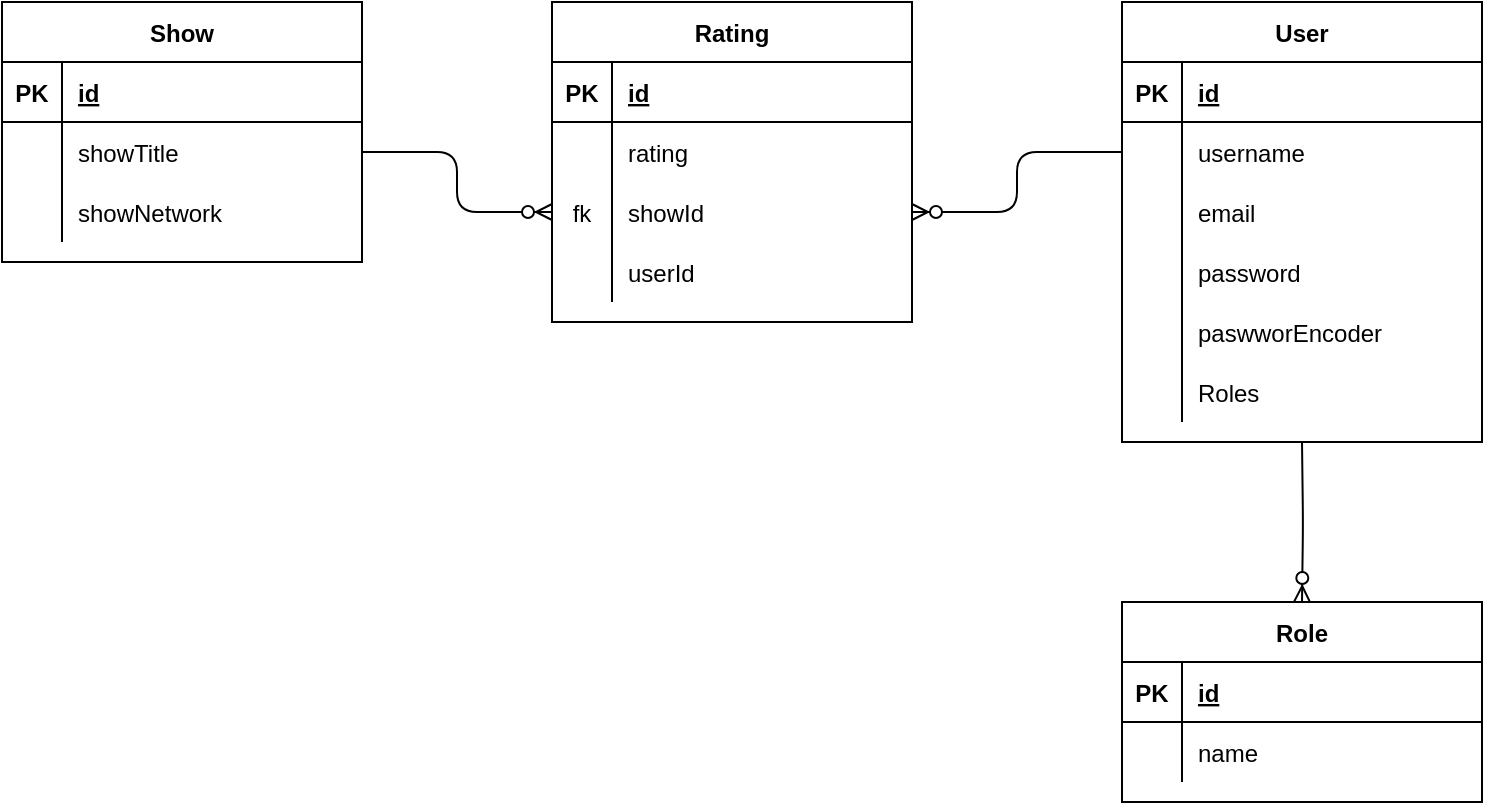 <mxfile version="15.3.7" type="device"><diagram id="5mVgPpL5C4w0ShiLf2jr" name="Page-1"><mxGraphModel dx="842" dy="787" grid="1" gridSize="10" guides="1" tooltips="1" connect="1" arrows="1" fold="1" page="1" pageScale="1" pageWidth="850" pageHeight="1100" math="0" shadow="0"><root><mxCell id="0"/><mxCell id="1" parent="0"/><mxCell id="GMjNGbDbTMDEvTsH4ALs-1" value="User" style="shape=table;startSize=30;container=1;collapsible=1;childLayout=tableLayout;fixedRows=1;rowLines=0;fontStyle=1;align=center;resizeLast=1;" vertex="1" parent="1"><mxGeometry x="620" y="160" width="180" height="220" as="geometry"/></mxCell><mxCell id="GMjNGbDbTMDEvTsH4ALs-2" value="" style="shape=partialRectangle;collapsible=0;dropTarget=0;pointerEvents=0;fillColor=none;top=0;left=0;bottom=1;right=0;points=[[0,0.5],[1,0.5]];portConstraint=eastwest;" vertex="1" parent="GMjNGbDbTMDEvTsH4ALs-1"><mxGeometry y="30" width="180" height="30" as="geometry"/></mxCell><mxCell id="GMjNGbDbTMDEvTsH4ALs-3" value="PK" style="shape=partialRectangle;connectable=0;fillColor=none;top=0;left=0;bottom=0;right=0;fontStyle=1;overflow=hidden;" vertex="1" parent="GMjNGbDbTMDEvTsH4ALs-2"><mxGeometry width="30" height="30" as="geometry"><mxRectangle width="30" height="30" as="alternateBounds"/></mxGeometry></mxCell><mxCell id="GMjNGbDbTMDEvTsH4ALs-4" value="id" style="shape=partialRectangle;connectable=0;fillColor=none;top=0;left=0;bottom=0;right=0;align=left;spacingLeft=6;fontStyle=5;overflow=hidden;" vertex="1" parent="GMjNGbDbTMDEvTsH4ALs-2"><mxGeometry x="30" width="150" height="30" as="geometry"><mxRectangle width="150" height="30" as="alternateBounds"/></mxGeometry></mxCell><mxCell id="GMjNGbDbTMDEvTsH4ALs-5" value="" style="shape=partialRectangle;collapsible=0;dropTarget=0;pointerEvents=0;fillColor=none;top=0;left=0;bottom=0;right=0;points=[[0,0.5],[1,0.5]];portConstraint=eastwest;" vertex="1" parent="GMjNGbDbTMDEvTsH4ALs-1"><mxGeometry y="60" width="180" height="30" as="geometry"/></mxCell><mxCell id="GMjNGbDbTMDEvTsH4ALs-6" value="" style="shape=partialRectangle;connectable=0;fillColor=none;top=0;left=0;bottom=0;right=0;editable=1;overflow=hidden;" vertex="1" parent="GMjNGbDbTMDEvTsH4ALs-5"><mxGeometry width="30" height="30" as="geometry"><mxRectangle width="30" height="30" as="alternateBounds"/></mxGeometry></mxCell><mxCell id="GMjNGbDbTMDEvTsH4ALs-7" value="username" style="shape=partialRectangle;connectable=0;fillColor=none;top=0;left=0;bottom=0;right=0;align=left;spacingLeft=6;overflow=hidden;" vertex="1" parent="GMjNGbDbTMDEvTsH4ALs-5"><mxGeometry x="30" width="150" height="30" as="geometry"><mxRectangle width="150" height="30" as="alternateBounds"/></mxGeometry></mxCell><mxCell id="GMjNGbDbTMDEvTsH4ALs-8" value="" style="shape=partialRectangle;collapsible=0;dropTarget=0;pointerEvents=0;fillColor=none;top=0;left=0;bottom=0;right=0;points=[[0,0.5],[1,0.5]];portConstraint=eastwest;" vertex="1" parent="GMjNGbDbTMDEvTsH4ALs-1"><mxGeometry y="90" width="180" height="30" as="geometry"/></mxCell><mxCell id="GMjNGbDbTMDEvTsH4ALs-9" value="" style="shape=partialRectangle;connectable=0;fillColor=none;top=0;left=0;bottom=0;right=0;editable=1;overflow=hidden;" vertex="1" parent="GMjNGbDbTMDEvTsH4ALs-8"><mxGeometry width="30" height="30" as="geometry"><mxRectangle width="30" height="30" as="alternateBounds"/></mxGeometry></mxCell><mxCell id="GMjNGbDbTMDEvTsH4ALs-10" value="email" style="shape=partialRectangle;connectable=0;fillColor=none;top=0;left=0;bottom=0;right=0;align=left;spacingLeft=6;overflow=hidden;" vertex="1" parent="GMjNGbDbTMDEvTsH4ALs-8"><mxGeometry x="30" width="150" height="30" as="geometry"><mxRectangle width="150" height="30" as="alternateBounds"/></mxGeometry></mxCell><mxCell id="GMjNGbDbTMDEvTsH4ALs-11" value="" style="shape=partialRectangle;collapsible=0;dropTarget=0;pointerEvents=0;fillColor=none;top=0;left=0;bottom=0;right=0;points=[[0,0.5],[1,0.5]];portConstraint=eastwest;" vertex="1" parent="GMjNGbDbTMDEvTsH4ALs-1"><mxGeometry y="120" width="180" height="30" as="geometry"/></mxCell><mxCell id="GMjNGbDbTMDEvTsH4ALs-12" value="" style="shape=partialRectangle;connectable=0;fillColor=none;top=0;left=0;bottom=0;right=0;editable=1;overflow=hidden;" vertex="1" parent="GMjNGbDbTMDEvTsH4ALs-11"><mxGeometry width="30" height="30" as="geometry"><mxRectangle width="30" height="30" as="alternateBounds"/></mxGeometry></mxCell><mxCell id="GMjNGbDbTMDEvTsH4ALs-13" value="password" style="shape=partialRectangle;connectable=0;fillColor=none;top=0;left=0;bottom=0;right=0;align=left;spacingLeft=6;overflow=hidden;" vertex="1" parent="GMjNGbDbTMDEvTsH4ALs-11"><mxGeometry x="30" width="150" height="30" as="geometry"><mxRectangle width="150" height="30" as="alternateBounds"/></mxGeometry></mxCell><mxCell id="GMjNGbDbTMDEvTsH4ALs-14" style="shape=partialRectangle;collapsible=0;dropTarget=0;pointerEvents=0;fillColor=none;top=0;left=0;bottom=0;right=0;points=[[0,0.5],[1,0.5]];portConstraint=eastwest;" vertex="1" parent="GMjNGbDbTMDEvTsH4ALs-1"><mxGeometry y="150" width="180" height="30" as="geometry"/></mxCell><mxCell id="GMjNGbDbTMDEvTsH4ALs-15" style="shape=partialRectangle;connectable=0;fillColor=none;top=0;left=0;bottom=0;right=0;editable=1;overflow=hidden;" vertex="1" parent="GMjNGbDbTMDEvTsH4ALs-14"><mxGeometry width="30" height="30" as="geometry"><mxRectangle width="30" height="30" as="alternateBounds"/></mxGeometry></mxCell><mxCell id="GMjNGbDbTMDEvTsH4ALs-16" value="paswworEncoder" style="shape=partialRectangle;connectable=0;fillColor=none;top=0;left=0;bottom=0;right=0;align=left;spacingLeft=6;overflow=hidden;" vertex="1" parent="GMjNGbDbTMDEvTsH4ALs-14"><mxGeometry x="30" width="150" height="30" as="geometry"><mxRectangle width="150" height="30" as="alternateBounds"/></mxGeometry></mxCell><mxCell id="GMjNGbDbTMDEvTsH4ALs-59" style="shape=partialRectangle;collapsible=0;dropTarget=0;pointerEvents=0;fillColor=none;top=0;left=0;bottom=0;right=0;points=[[0,0.5],[1,0.5]];portConstraint=eastwest;" vertex="1" parent="GMjNGbDbTMDEvTsH4ALs-1"><mxGeometry y="180" width="180" height="30" as="geometry"/></mxCell><mxCell id="GMjNGbDbTMDEvTsH4ALs-60" style="shape=partialRectangle;connectable=0;fillColor=none;top=0;left=0;bottom=0;right=0;editable=1;overflow=hidden;" vertex="1" parent="GMjNGbDbTMDEvTsH4ALs-59"><mxGeometry width="30" height="30" as="geometry"><mxRectangle width="30" height="30" as="alternateBounds"/></mxGeometry></mxCell><mxCell id="GMjNGbDbTMDEvTsH4ALs-61" value="Roles" style="shape=partialRectangle;connectable=0;fillColor=none;top=0;left=0;bottom=0;right=0;align=left;spacingLeft=6;overflow=hidden;" vertex="1" parent="GMjNGbDbTMDEvTsH4ALs-59"><mxGeometry x="30" width="150" height="30" as="geometry"><mxRectangle width="150" height="30" as="alternateBounds"/></mxGeometry></mxCell><mxCell id="GMjNGbDbTMDEvTsH4ALs-17" value="Show" style="shape=table;startSize=30;container=1;collapsible=1;childLayout=tableLayout;fixedRows=1;rowLines=0;fontStyle=1;align=center;resizeLast=1;" vertex="1" parent="1"><mxGeometry x="60" y="160" width="180" height="130" as="geometry"/></mxCell><mxCell id="GMjNGbDbTMDEvTsH4ALs-18" value="" style="shape=partialRectangle;collapsible=0;dropTarget=0;pointerEvents=0;fillColor=none;top=0;left=0;bottom=1;right=0;points=[[0,0.5],[1,0.5]];portConstraint=eastwest;" vertex="1" parent="GMjNGbDbTMDEvTsH4ALs-17"><mxGeometry y="30" width="180" height="30" as="geometry"/></mxCell><mxCell id="GMjNGbDbTMDEvTsH4ALs-19" value="PK" style="shape=partialRectangle;connectable=0;fillColor=none;top=0;left=0;bottom=0;right=0;fontStyle=1;overflow=hidden;" vertex="1" parent="GMjNGbDbTMDEvTsH4ALs-18"><mxGeometry width="30" height="30" as="geometry"><mxRectangle width="30" height="30" as="alternateBounds"/></mxGeometry></mxCell><mxCell id="GMjNGbDbTMDEvTsH4ALs-20" value="id" style="shape=partialRectangle;connectable=0;fillColor=none;top=0;left=0;bottom=0;right=0;align=left;spacingLeft=6;fontStyle=5;overflow=hidden;" vertex="1" parent="GMjNGbDbTMDEvTsH4ALs-18"><mxGeometry x="30" width="150" height="30" as="geometry"><mxRectangle width="150" height="30" as="alternateBounds"/></mxGeometry></mxCell><mxCell id="GMjNGbDbTMDEvTsH4ALs-21" value="" style="shape=partialRectangle;collapsible=0;dropTarget=0;pointerEvents=0;fillColor=none;top=0;left=0;bottom=0;right=0;points=[[0,0.5],[1,0.5]];portConstraint=eastwest;" vertex="1" parent="GMjNGbDbTMDEvTsH4ALs-17"><mxGeometry y="60" width="180" height="30" as="geometry"/></mxCell><mxCell id="GMjNGbDbTMDEvTsH4ALs-22" value="" style="shape=partialRectangle;connectable=0;fillColor=none;top=0;left=0;bottom=0;right=0;editable=1;overflow=hidden;" vertex="1" parent="GMjNGbDbTMDEvTsH4ALs-21"><mxGeometry width="30" height="30" as="geometry"><mxRectangle width="30" height="30" as="alternateBounds"/></mxGeometry></mxCell><mxCell id="GMjNGbDbTMDEvTsH4ALs-23" value="showTitle" style="shape=partialRectangle;connectable=0;fillColor=none;top=0;left=0;bottom=0;right=0;align=left;spacingLeft=6;overflow=hidden;" vertex="1" parent="GMjNGbDbTMDEvTsH4ALs-21"><mxGeometry x="30" width="150" height="30" as="geometry"><mxRectangle width="150" height="30" as="alternateBounds"/></mxGeometry></mxCell><mxCell id="GMjNGbDbTMDEvTsH4ALs-24" value="" style="shape=partialRectangle;collapsible=0;dropTarget=0;pointerEvents=0;fillColor=none;top=0;left=0;bottom=0;right=0;points=[[0,0.5],[1,0.5]];portConstraint=eastwest;" vertex="1" parent="GMjNGbDbTMDEvTsH4ALs-17"><mxGeometry y="90" width="180" height="30" as="geometry"/></mxCell><mxCell id="GMjNGbDbTMDEvTsH4ALs-25" value="" style="shape=partialRectangle;connectable=0;fillColor=none;top=0;left=0;bottom=0;right=0;editable=1;overflow=hidden;" vertex="1" parent="GMjNGbDbTMDEvTsH4ALs-24"><mxGeometry width="30" height="30" as="geometry"><mxRectangle width="30" height="30" as="alternateBounds"/></mxGeometry></mxCell><mxCell id="GMjNGbDbTMDEvTsH4ALs-26" value="showNetwork" style="shape=partialRectangle;connectable=0;fillColor=none;top=0;left=0;bottom=0;right=0;align=left;spacingLeft=6;overflow=hidden;" vertex="1" parent="GMjNGbDbTMDEvTsH4ALs-24"><mxGeometry x="30" width="150" height="30" as="geometry"><mxRectangle width="150" height="30" as="alternateBounds"/></mxGeometry></mxCell><mxCell id="GMjNGbDbTMDEvTsH4ALs-33" value="Rating" style="shape=table;startSize=30;container=1;collapsible=1;childLayout=tableLayout;fixedRows=1;rowLines=0;fontStyle=1;align=center;resizeLast=1;" vertex="1" parent="1"><mxGeometry x="335" y="160" width="180" height="160" as="geometry"/></mxCell><mxCell id="GMjNGbDbTMDEvTsH4ALs-34" value="" style="shape=partialRectangle;collapsible=0;dropTarget=0;pointerEvents=0;fillColor=none;top=0;left=0;bottom=1;right=0;points=[[0,0.5],[1,0.5]];portConstraint=eastwest;" vertex="1" parent="GMjNGbDbTMDEvTsH4ALs-33"><mxGeometry y="30" width="180" height="30" as="geometry"/></mxCell><mxCell id="GMjNGbDbTMDEvTsH4ALs-35" value="PK" style="shape=partialRectangle;connectable=0;fillColor=none;top=0;left=0;bottom=0;right=0;fontStyle=1;overflow=hidden;" vertex="1" parent="GMjNGbDbTMDEvTsH4ALs-34"><mxGeometry width="30" height="30" as="geometry"><mxRectangle width="30" height="30" as="alternateBounds"/></mxGeometry></mxCell><mxCell id="GMjNGbDbTMDEvTsH4ALs-36" value="id" style="shape=partialRectangle;connectable=0;fillColor=none;top=0;left=0;bottom=0;right=0;align=left;spacingLeft=6;fontStyle=5;overflow=hidden;" vertex="1" parent="GMjNGbDbTMDEvTsH4ALs-34"><mxGeometry x="30" width="150" height="30" as="geometry"><mxRectangle width="150" height="30" as="alternateBounds"/></mxGeometry></mxCell><mxCell id="GMjNGbDbTMDEvTsH4ALs-37" value="" style="shape=partialRectangle;collapsible=0;dropTarget=0;pointerEvents=0;fillColor=none;top=0;left=0;bottom=0;right=0;points=[[0,0.5],[1,0.5]];portConstraint=eastwest;" vertex="1" parent="GMjNGbDbTMDEvTsH4ALs-33"><mxGeometry y="60" width="180" height="30" as="geometry"/></mxCell><mxCell id="GMjNGbDbTMDEvTsH4ALs-38" value="" style="shape=partialRectangle;connectable=0;fillColor=none;top=0;left=0;bottom=0;right=0;editable=1;overflow=hidden;" vertex="1" parent="GMjNGbDbTMDEvTsH4ALs-37"><mxGeometry width="30" height="30" as="geometry"><mxRectangle width="30" height="30" as="alternateBounds"/></mxGeometry></mxCell><mxCell id="GMjNGbDbTMDEvTsH4ALs-39" value="rating" style="shape=partialRectangle;connectable=0;fillColor=none;top=0;left=0;bottom=0;right=0;align=left;spacingLeft=6;overflow=hidden;" vertex="1" parent="GMjNGbDbTMDEvTsH4ALs-37"><mxGeometry x="30" width="150" height="30" as="geometry"><mxRectangle width="150" height="30" as="alternateBounds"/></mxGeometry></mxCell><mxCell id="GMjNGbDbTMDEvTsH4ALs-62" style="shape=partialRectangle;collapsible=0;dropTarget=0;pointerEvents=0;fillColor=none;top=0;left=0;bottom=0;right=0;points=[[0,0.5],[1,0.5]];portConstraint=eastwest;" vertex="1" parent="GMjNGbDbTMDEvTsH4ALs-33"><mxGeometry y="90" width="180" height="30" as="geometry"/></mxCell><mxCell id="GMjNGbDbTMDEvTsH4ALs-63" value="fk" style="shape=partialRectangle;connectable=0;fillColor=none;top=0;left=0;bottom=0;right=0;editable=1;overflow=hidden;" vertex="1" parent="GMjNGbDbTMDEvTsH4ALs-62"><mxGeometry width="30" height="30" as="geometry"><mxRectangle width="30" height="30" as="alternateBounds"/></mxGeometry></mxCell><mxCell id="GMjNGbDbTMDEvTsH4ALs-64" value="showId" style="shape=partialRectangle;connectable=0;fillColor=none;top=0;left=0;bottom=0;right=0;align=left;spacingLeft=6;overflow=hidden;" vertex="1" parent="GMjNGbDbTMDEvTsH4ALs-62"><mxGeometry x="30" width="150" height="30" as="geometry"><mxRectangle width="150" height="30" as="alternateBounds"/></mxGeometry></mxCell><mxCell id="GMjNGbDbTMDEvTsH4ALs-67" style="shape=partialRectangle;collapsible=0;dropTarget=0;pointerEvents=0;fillColor=none;top=0;left=0;bottom=0;right=0;points=[[0,0.5],[1,0.5]];portConstraint=eastwest;" vertex="1" parent="GMjNGbDbTMDEvTsH4ALs-33"><mxGeometry y="120" width="180" height="30" as="geometry"/></mxCell><mxCell id="GMjNGbDbTMDEvTsH4ALs-68" style="shape=partialRectangle;connectable=0;fillColor=none;top=0;left=0;bottom=0;right=0;editable=1;overflow=hidden;" vertex="1" parent="GMjNGbDbTMDEvTsH4ALs-67"><mxGeometry width="30" height="30" as="geometry"><mxRectangle width="30" height="30" as="alternateBounds"/></mxGeometry></mxCell><mxCell id="GMjNGbDbTMDEvTsH4ALs-69" value="userId" style="shape=partialRectangle;connectable=0;fillColor=none;top=0;left=0;bottom=0;right=0;align=left;spacingLeft=6;overflow=hidden;" vertex="1" parent="GMjNGbDbTMDEvTsH4ALs-67"><mxGeometry x="30" width="150" height="30" as="geometry"><mxRectangle width="150" height="30" as="alternateBounds"/></mxGeometry></mxCell><mxCell id="GMjNGbDbTMDEvTsH4ALs-43" value="Role" style="shape=table;startSize=30;container=1;collapsible=1;childLayout=tableLayout;fixedRows=1;rowLines=0;fontStyle=1;align=center;resizeLast=1;" vertex="1" parent="1"><mxGeometry x="620" y="460" width="180" height="100" as="geometry"/></mxCell><mxCell id="GMjNGbDbTMDEvTsH4ALs-44" value="" style="shape=partialRectangle;collapsible=0;dropTarget=0;pointerEvents=0;fillColor=none;top=0;left=0;bottom=1;right=0;points=[[0,0.5],[1,0.5]];portConstraint=eastwest;" vertex="1" parent="GMjNGbDbTMDEvTsH4ALs-43"><mxGeometry y="30" width="180" height="30" as="geometry"/></mxCell><mxCell id="GMjNGbDbTMDEvTsH4ALs-45" value="PK" style="shape=partialRectangle;connectable=0;fillColor=none;top=0;left=0;bottom=0;right=0;fontStyle=1;overflow=hidden;" vertex="1" parent="GMjNGbDbTMDEvTsH4ALs-44"><mxGeometry width="30" height="30" as="geometry"><mxRectangle width="30" height="30" as="alternateBounds"/></mxGeometry></mxCell><mxCell id="GMjNGbDbTMDEvTsH4ALs-46" value="id" style="shape=partialRectangle;connectable=0;fillColor=none;top=0;left=0;bottom=0;right=0;align=left;spacingLeft=6;fontStyle=5;overflow=hidden;" vertex="1" parent="GMjNGbDbTMDEvTsH4ALs-44"><mxGeometry x="30" width="150" height="30" as="geometry"><mxRectangle width="150" height="30" as="alternateBounds"/></mxGeometry></mxCell><mxCell id="GMjNGbDbTMDEvTsH4ALs-47" value="" style="shape=partialRectangle;collapsible=0;dropTarget=0;pointerEvents=0;fillColor=none;top=0;left=0;bottom=0;right=0;points=[[0,0.5],[1,0.5]];portConstraint=eastwest;" vertex="1" parent="GMjNGbDbTMDEvTsH4ALs-43"><mxGeometry y="60" width="180" height="30" as="geometry"/></mxCell><mxCell id="GMjNGbDbTMDEvTsH4ALs-48" value="" style="shape=partialRectangle;connectable=0;fillColor=none;top=0;left=0;bottom=0;right=0;editable=1;overflow=hidden;" vertex="1" parent="GMjNGbDbTMDEvTsH4ALs-47"><mxGeometry width="30" height="30" as="geometry"><mxRectangle width="30" height="30" as="alternateBounds"/></mxGeometry></mxCell><mxCell id="GMjNGbDbTMDEvTsH4ALs-49" value="name" style="shape=partialRectangle;connectable=0;fillColor=none;top=0;left=0;bottom=0;right=0;align=left;spacingLeft=6;overflow=hidden;" vertex="1" parent="GMjNGbDbTMDEvTsH4ALs-47"><mxGeometry x="30" width="150" height="30" as="geometry"><mxRectangle width="150" height="30" as="alternateBounds"/></mxGeometry></mxCell><mxCell id="GMjNGbDbTMDEvTsH4ALs-58" value="" style="edgeStyle=orthogonalEdgeStyle;fontSize=12;html=1;endArrow=ERzeroToMany;endFill=1;entryX=0.5;entryY=0;entryDx=0;entryDy=0;" edge="1" parent="1" target="GMjNGbDbTMDEvTsH4ALs-43"><mxGeometry width="100" height="100" relative="1" as="geometry"><mxPoint x="710" y="380" as="sourcePoint"/><mxPoint x="800" y="250" as="targetPoint"/></mxGeometry></mxCell><mxCell id="GMjNGbDbTMDEvTsH4ALs-66" value="" style="edgeStyle=orthogonalEdgeStyle;fontSize=12;html=1;endArrow=ERzeroToMany;endFill=1;exitX=0;exitY=0.5;exitDx=0;exitDy=0;entryX=1;entryY=0.5;entryDx=0;entryDy=0;" edge="1" parent="1" source="GMjNGbDbTMDEvTsH4ALs-5" target="GMjNGbDbTMDEvTsH4ALs-62"><mxGeometry width="100" height="100" relative="1" as="geometry"><mxPoint x="610" y="420" as="sourcePoint"/><mxPoint x="710" y="320" as="targetPoint"/></mxGeometry></mxCell><mxCell id="GMjNGbDbTMDEvTsH4ALs-70" value="" style="edgeStyle=orthogonalEdgeStyle;fontSize=12;html=1;endArrow=ERzeroToMany;endFill=1;exitX=1;exitY=0.5;exitDx=0;exitDy=0;entryX=0;entryY=0.5;entryDx=0;entryDy=0;" edge="1" parent="1" source="GMjNGbDbTMDEvTsH4ALs-21" target="GMjNGbDbTMDEvTsH4ALs-62"><mxGeometry width="100" height="100" relative="1" as="geometry"><mxPoint x="280" y="245" as="sourcePoint"/><mxPoint x="290" y="290" as="targetPoint"/></mxGeometry></mxCell></root></mxGraphModel></diagram></mxfile>